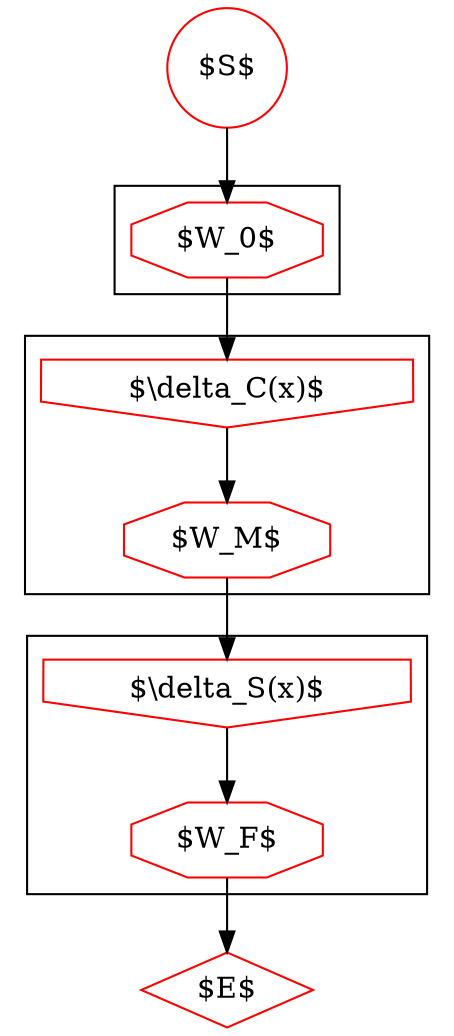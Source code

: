 digraph G {
    S [label="$S$", shape=circle, color=red];
    E [label="$E$", shape=diamond, color=red];

subgraph cluster_0 {
	W0 [label="$W_0$", shape=octagon, color=red];
}
subgraph cluster_1 {
    W1 [label="$W_M$", shape=octagon, color=red];
    D1 [label="$\\delta_C(x)$", shape=invhouse, color=red];
}
subgraph cluster_2 {
    W2 [label="$W_F$", shape=octagon, color=red];
    D2 [label="$\\delta_S(x)$", shape=invhouse, color=red];
}

S->W0->D1->W1->D2->W2->E;


}
